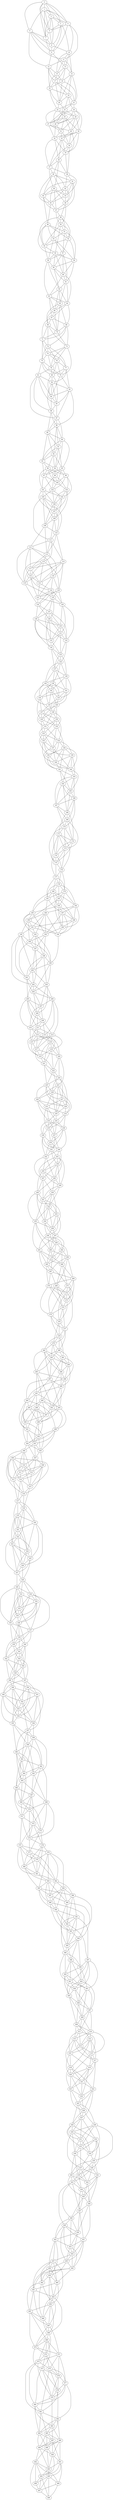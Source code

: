 graph grafoBarabasi_500_7  {
0;
1;
2;
3;
4;
5;
6;
7;
8;
9;
10;
11;
12;
13;
14;
15;
16;
17;
18;
19;
20;
21;
22;
23;
24;
25;
26;
27;
28;
29;
30;
31;
32;
33;
34;
35;
36;
37;
38;
39;
40;
41;
42;
43;
44;
45;
46;
47;
48;
49;
50;
51;
52;
53;
54;
55;
56;
57;
58;
59;
60;
61;
62;
63;
64;
65;
66;
67;
68;
69;
70;
71;
72;
73;
74;
75;
76;
77;
78;
79;
80;
81;
82;
83;
84;
85;
86;
87;
88;
89;
90;
91;
92;
93;
94;
95;
96;
97;
98;
99;
100;
101;
102;
103;
104;
105;
106;
107;
108;
109;
110;
111;
112;
113;
114;
115;
116;
117;
118;
119;
120;
121;
122;
123;
124;
125;
126;
127;
128;
129;
130;
131;
132;
133;
134;
135;
136;
137;
138;
139;
140;
141;
142;
143;
144;
145;
146;
147;
148;
149;
150;
151;
152;
153;
154;
155;
156;
157;
158;
159;
160;
161;
162;
163;
164;
165;
166;
167;
168;
169;
170;
171;
172;
173;
174;
175;
176;
177;
178;
179;
180;
181;
182;
183;
184;
185;
186;
187;
188;
189;
190;
191;
192;
193;
194;
195;
196;
197;
198;
199;
200;
201;
202;
203;
204;
205;
206;
207;
208;
209;
210;
211;
212;
213;
214;
215;
216;
217;
218;
219;
220;
221;
222;
223;
224;
225;
226;
227;
228;
229;
230;
231;
232;
233;
234;
235;
236;
237;
238;
239;
240;
241;
242;
243;
244;
245;
246;
247;
248;
249;
250;
251;
252;
253;
254;
255;
256;
257;
258;
259;
260;
261;
262;
263;
264;
265;
266;
267;
268;
269;
270;
271;
272;
273;
274;
275;
276;
277;
278;
279;
280;
281;
282;
283;
284;
285;
286;
287;
288;
289;
290;
291;
292;
293;
294;
295;
296;
297;
298;
299;
300;
301;
302;
303;
304;
305;
306;
307;
308;
309;
310;
311;
312;
313;
314;
315;
316;
317;
318;
319;
320;
321;
322;
323;
324;
325;
326;
327;
328;
329;
330;
331;
332;
333;
334;
335;
336;
337;
338;
339;
340;
341;
342;
343;
344;
345;
346;
347;
348;
349;
350;
351;
352;
353;
354;
355;
356;
357;
358;
359;
360;
361;
362;
363;
364;
365;
366;
367;
368;
369;
370;
371;
372;
373;
374;
375;
376;
377;
378;
379;
380;
381;
382;
383;
384;
385;
386;
387;
388;
389;
390;
391;
392;
393;
394;
395;
396;
397;
398;
399;
400;
401;
402;
403;
404;
405;
406;
407;
408;
409;
410;
411;
412;
413;
414;
415;
416;
417;
418;
419;
420;
421;
422;
423;
424;
425;
426;
427;
428;
429;
430;
431;
432;
433;
434;
435;
436;
437;
438;
439;
440;
441;
442;
443;
444;
445;
446;
447;
448;
449;
450;
451;
452;
453;
454;
455;
456;
457;
458;
459;
460;
461;
462;
463;
464;
465;
466;
467;
468;
469;
470;
471;
472;
473;
474;
475;
476;
477;
478;
479;
480;
481;
482;
483;
484;
485;
486;
487;
488;
489;
490;
491;
492;
493;
494;
495;
496;
497;
498;
499;
0 -- 1;
0 -- 2;
0 -- 3;
0 -- 4;
0 -- 5;
0 -- 6;
0 -- 7;
1 -- 2;
1 -- 3;
1 -- 4;
1 -- 5;
1 -- 6;
1 -- 7;
2 -- 3;
2 -- 4;
2 -- 5;
2 -- 7;
2 -- 8;
3 -- 5;
3 -- 8;
3 -- 9;
3 -- 10;
4 -- 5;
4 -- 9;
4 -- 10;
4 -- 11;
5 -- 7;
5 -- 8;
6 -- 7;
6 -- 8;
6 -- 9;
6 -- 11;
6 -- 12;
7 -- 8;
7 -- 9;
8 -- 9;
8 -- 10;
9 -- 12;
9 -- 13;
10 -- 11;
10 -- 13;
10 -- 14;
10 -- 15;
11 -- 12;
11 -- 13;
11 -- 14;
11 -- 15;
12 -- 15;
12 -- 16;
12 -- 17;
12 -- 18;
13 -- 14;
13 -- 15;
13 -- 16;
13 -- 17;
14 -- 16;
14 -- 19;
14 -- 20;
14 -- 21;
15 -- 16;
15 -- 17;
15 -- 18;
16 -- 18;
16 -- 20;
16 -- 21;
17 -- 18;
17 -- 19;
17 -- 20;
17 -- 21;
18 -- 19;
18 -- 20;
18 -- 22;
19 -- 20;
19 -- 21;
19 -- 23;
19 -- 24;
20 -- 22;
20 -- 23;
21 -- 22;
21 -- 23;
21 -- 24;
22 -- 25;
22 -- 26;
22 -- 27;
22 -- 28;
23 -- 25;
23 -- 26;
23 -- 27;
23 -- 28;
24 -- 26;
24 -- 27;
24 -- 28;
24 -- 29;
24 -- 30;
25 -- 27;
25 -- 28;
25 -- 29;
25 -- 30;
25 -- 31;
26 -- 28;
26 -- 29;
26 -- 30;
26 -- 31;
27 -- 29;
27 -- 31;
27 -- 32;
28 -- 31;
28 -- 32;
29 -- 33;
29 -- 34;
29 -- 35;
30 -- 32;
30 -- 33;
30 -- 34;
30 -- 35;
31 -- 32;
31 -- 33;
31 -- 34;
32 -- 35;
32 -- 36;
32 -- 37;
33 -- 34;
33 -- 35;
33 -- 36;
33 -- 37;
34 -- 35;
34 -- 37;
34 -- 38;
35 -- 36;
35 -- 38;
36 -- 37;
36 -- 38;
36 -- 39;
36 -- 40;
37 -- 38;
37 -- 39;
37 -- 40;
38 -- 41;
38 -- 42;
38 -- 43;
39 -- 41;
39 -- 42;
39 -- 43;
39 -- 44;
39 -- 45;
40 -- 43;
40 -- 44;
40 -- 45;
40 -- 46;
40 -- 47;
41 -- 42;
41 -- 43;
41 -- 44;
41 -- 46;
41 -- 47;
42 -- 43;
42 -- 44;
42 -- 45;
42 -- 46;
43 -- 45;
43 -- 46;
44 -- 45;
44 -- 47;
44 -- 48;
45 -- 47;
45 -- 48;
46 -- 47;
46 -- 49;
46 -- 50;
47 -- 49;
47 -- 50;
48 -- 51;
48 -- 52;
48 -- 53;
48 -- 54;
48 -- 55;
49 -- 50;
49 -- 51;
49 -- 52;
49 -- 53;
49 -- 54;
50 -- 51;
50 -- 52;
50 -- 54;
50 -- 55;
51 -- 52;
51 -- 53;
51 -- 56;
51 -- 57;
52 -- 54;
52 -- 56;
52 -- 57;
53 -- 54;
53 -- 56;
53 -- 57;
53 -- 58;
54 -- 55;
54 -- 58;
55 -- 56;
55 -- 58;
55 -- 59;
55 -- 60;
56 -- 59;
56 -- 60;
56 -- 61;
57 -- 58;
57 -- 59;
57 -- 60;
57 -- 61;
58 -- 59;
58 -- 62;
58 -- 63;
59 -- 60;
59 -- 61;
59 -- 62;
60 -- 61;
60 -- 63;
60 -- 64;
61 -- 62;
61 -- 64;
61 -- 65;
62 -- 63;
62 -- 64;
62 -- 65;
62 -- 66;
63 -- 64;
63 -- 65;
63 -- 66;
63 -- 67;
64 -- 66;
64 -- 67;
64 -- 68;
65 -- 66;
65 -- 68;
65 -- 69;
65 -- 70;
66 -- 67;
66 -- 69;
66 -- 70;
67 -- 68;
67 -- 69;
67 -- 70;
67 -- 71;
68 -- 70;
68 -- 71;
68 -- 72;
68 -- 73;
69 -- 70;
69 -- 71;
69 -- 72;
69 -- 73;
70 -- 71;
70 -- 73;
71 -- 72;
71 -- 74;
71 -- 75;
72 -- 74;
72 -- 75;
72 -- 76;
72 -- 77;
73 -- 74;
73 -- 76;
73 -- 78;
73 -- 79;
74 -- 75;
74 -- 76;
74 -- 77;
74 -- 78;
75 -- 78;
75 -- 79;
75 -- 80;
75 -- 81;
76 -- 77;
76 -- 78;
76 -- 79;
76 -- 80;
77 -- 79;
77 -- 80;
77 -- 82;
77 -- 83;
78 -- 79;
78 -- 80;
78 -- 81;
79 -- 83;
79 -- 84;
80 -- 82;
80 -- 84;
80 -- 85;
81 -- 82;
81 -- 84;
81 -- 85;
81 -- 86;
81 -- 87;
82 -- 83;
82 -- 84;
82 -- 85;
82 -- 86;
83 -- 84;
83 -- 85;
83 -- 87;
83 -- 88;
84 -- 85;
84 -- 86;
85 -- 86;
85 -- 87;
86 -- 87;
86 -- 88;
86 -- 89;
87 -- 88;
87 -- 89;
87 -- 90;
88 -- 89;
88 -- 90;
88 -- 91;
88 -- 92;
89 -- 90;
89 -- 91;
89 -- 92;
89 -- 93;
90 -- 91;
90 -- 93;
90 -- 94;
90 -- 95;
91 -- 92;
91 -- 93;
91 -- 94;
91 -- 95;
92 -- 93;
92 -- 94;
92 -- 95;
92 -- 96;
93 -- 94;
93 -- 96;
93 -- 97;
94 -- 97;
94 -- 98;
94 -- 99;
95 -- 97;
95 -- 98;
95 -- 99;
95 -- 100;
96 -- 97;
96 -- 98;
96 -- 99;
96 -- 100;
96 -- 101;
97 -- 100;
97 -- 101;
97 -- 102;
98 -- 100;
98 -- 102;
98 -- 103;
98 -- 104;
99 -- 100;
99 -- 101;
99 -- 102;
99 -- 103;
100 -- 102;
100 -- 103;
101 -- 104;
101 -- 105;
101 -- 106;
101 -- 107;
102 -- 104;
102 -- 105;
102 -- 106;
103 -- 104;
103 -- 106;
103 -- 107;
103 -- 108;
104 -- 106;
104 -- 107;
104 -- 108;
105 -- 106;
105 -- 108;
105 -- 109;
105 -- 110;
105 -- 111;
106 -- 107;
106 -- 109;
107 -- 108;
107 -- 109;
107 -- 110;
108 -- 109;
108 -- 110;
108 -- 111;
109 -- 110;
109 -- 112;
109 -- 113;
110 -- 111;
110 -- 113;
110 -- 114;
111 -- 112;
111 -- 113;
111 -- 114;
111 -- 115;
112 -- 113;
112 -- 116;
112 -- 117;
112 -- 118;
112 -- 119;
113 -- 115;
113 -- 116;
113 -- 117;
114 -- 116;
114 -- 117;
114 -- 119;
114 -- 120;
114 -- 121;
115 -- 117;
115 -- 118;
115 -- 119;
115 -- 120;
115 -- 121;
116 -- 120;
116 -- 121;
116 -- 122;
116 -- 123;
117 -- 118;
117 -- 119;
117 -- 121;
118 -- 119;
118 -- 121;
118 -- 122;
118 -- 123;
119 -- 124;
119 -- 125;
120 -- 123;
120 -- 124;
120 -- 125;
120 -- 126;
121 -- 122;
121 -- 123;
122 -- 123;
122 -- 124;
122 -- 125;
122 -- 126;
123 -- 124;
123 -- 126;
124 -- 127;
124 -- 128;
124 -- 129;
125 -- 126;
125 -- 127;
125 -- 128;
125 -- 129;
126 -- 130;
126 -- 131;
126 -- 132;
127 -- 128;
127 -- 129;
127 -- 130;
127 -- 132;
127 -- 133;
128 -- 130;
128 -- 132;
128 -- 133;
128 -- 134;
129 -- 130;
129 -- 131;
129 -- 133;
129 -- 134;
130 -- 131;
130 -- 132;
130 -- 133;
131 -- 132;
131 -- 133;
131 -- 134;
131 -- 135;
132 -- 135;
132 -- 136;
133 -- 134;
133 -- 135;
134 -- 135;
134 -- 136;
134 -- 137;
135 -- 136;
135 -- 137;
135 -- 138;
136 -- 137;
136 -- 138;
136 -- 139;
136 -- 140;
137 -- 138;
137 -- 139;
137 -- 140;
137 -- 141;
138 -- 140;
138 -- 141;
138 -- 142;
138 -- 143;
139 -- 141;
139 -- 142;
139 -- 143;
139 -- 144;
139 -- 145;
140 -- 142;
140 -- 143;
140 -- 144;
140 -- 145;
141 -- 143;
141 -- 144;
141 -- 145;
141 -- 146;
142 -- 143;
142 -- 144;
142 -- 145;
142 -- 146;
143 -- 145;
143 -- 146;
144 -- 147;
144 -- 148;
144 -- 149;
145 -- 147;
145 -- 148;
146 -- 147;
146 -- 148;
146 -- 149;
146 -- 150;
147 -- 149;
147 -- 150;
147 -- 151;
147 -- 152;
148 -- 149;
148 -- 150;
148 -- 151;
148 -- 152;
149 -- 151;
149 -- 152;
149 -- 153;
150 -- 151;
150 -- 152;
150 -- 153;
150 -- 154;
151 -- 153;
151 -- 154;
151 -- 155;
152 -- 155;
152 -- 156;
152 -- 157;
153 -- 154;
153 -- 155;
153 -- 157;
153 -- 158;
154 -- 156;
154 -- 157;
154 -- 158;
154 -- 159;
155 -- 157;
155 -- 158;
155 -- 159;
155 -- 160;
156 -- 158;
156 -- 159;
156 -- 160;
156 -- 161;
156 -- 162;
157 -- 160;
157 -- 161;
157 -- 162;
158 -- 160;
158 -- 161;
158 -- 162;
159 -- 160;
159 -- 162;
159 -- 163;
159 -- 164;
160 -- 161;
160 -- 162;
161 -- 163;
161 -- 164;
161 -- 165;
162 -- 163;
162 -- 165;
163 -- 164;
163 -- 165;
163 -- 166;
163 -- 167;
164 -- 165;
164 -- 166;
164 -- 167;
164 -- 168;
165 -- 166;
165 -- 167;
165 -- 168;
166 -- 167;
166 -- 168;
166 -- 169;
166 -- 170;
167 -- 168;
167 -- 169;
167 -- 170;
168 -- 169;
168 -- 171;
168 -- 172;
169 -- 170;
169 -- 172;
169 -- 173;
169 -- 174;
170 -- 171;
170 -- 172;
170 -- 173;
170 -- 175;
171 -- 172;
171 -- 173;
171 -- 174;
171 -- 175;
171 -- 176;
172 -- 173;
172 -- 174;
172 -- 175;
173 -- 174;
173 -- 175;
173 -- 176;
174 -- 175;
174 -- 176;
174 -- 177;
175 -- 176;
175 -- 177;
176 -- 177;
176 -- 178;
176 -- 179;
177 -- 178;
177 -- 179;
177 -- 180;
177 -- 181;
178 -- 179;
178 -- 180;
178 -- 181;
178 -- 182;
178 -- 183;
179 -- 181;
179 -- 182;
179 -- 183;
179 -- 184;
180 -- 181;
180 -- 182;
180 -- 183;
180 -- 184;
180 -- 185;
181 -- 185;
181 -- 186;
181 -- 187;
182 -- 186;
182 -- 187;
182 -- 188;
182 -- 189;
183 -- 184;
183 -- 188;
183 -- 189;
183 -- 190;
184 -- 185;
184 -- 187;
184 -- 188;
184 -- 189;
185 -- 190;
185 -- 191;
185 -- 192;
185 -- 193;
186 -- 190;
186 -- 191;
186 -- 192;
186 -- 193;
186 -- 194;
187 -- 188;
187 -- 189;
187 -- 192;
187 -- 194;
188 -- 189;
188 -- 191;
188 -- 194;
189 -- 192;
189 -- 194;
190 -- 191;
190 -- 194;
190 -- 195;
190 -- 196;
191 -- 193;
191 -- 194;
191 -- 195;
192 -- 196;
192 -- 197;
192 -- 198;
193 -- 196;
193 -- 197;
193 -- 198;
193 -- 199;
194 -- 199;
195 -- 196;
195 -- 197;
195 -- 200;
195 -- 201;
195 -- 202;
196 -- 197;
196 -- 199;
196 -- 201;
197 -- 198;
197 -- 200;
197 -- 202;
198 -- 199;
198 -- 200;
198 -- 201;
198 -- 203;
199 -- 200;
199 -- 203;
199 -- 204;
200 -- 201;
200 -- 202;
200 -- 203;
201 -- 202;
201 -- 204;
201 -- 205;
202 -- 204;
202 -- 205;
202 -- 206;
203 -- 204;
203 -- 206;
203 -- 207;
203 -- 208;
204 -- 206;
204 -- 207;
204 -- 208;
205 -- 207;
205 -- 208;
205 -- 209;
205 -- 210;
205 -- 211;
206 -- 207;
206 -- 211;
206 -- 212;
206 -- 213;
207 -- 208;
207 -- 209;
207 -- 210;
208 -- 209;
208 -- 210;
208 -- 211;
209 -- 210;
209 -- 211;
209 -- 212;
209 -- 213;
210 -- 213;
210 -- 214;
210 -- 215;
211 -- 212;
211 -- 214;
211 -- 215;
212 -- 215;
212 -- 216;
212 -- 217;
212 -- 218;
213 -- 215;
213 -- 216;
213 -- 217;
213 -- 218;
214 -- 215;
214 -- 216;
214 -- 217;
214 -- 219;
214 -- 220;
215 -- 217;
215 -- 219;
216 -- 218;
216 -- 219;
216 -- 220;
216 -- 221;
217 -- 219;
217 -- 220;
217 -- 221;
218 -- 219;
218 -- 220;
218 -- 221;
218 -- 222;
219 -- 221;
219 -- 222;
220 -- 222;
220 -- 223;
220 -- 224;
221 -- 222;
221 -- 224;
221 -- 225;
222 -- 223;
222 -- 224;
222 -- 225;
223 -- 226;
223 -- 227;
223 -- 228;
223 -- 229;
223 -- 230;
224 -- 225;
224 -- 226;
224 -- 227;
224 -- 229;
225 -- 226;
225 -- 227;
225 -- 228;
225 -- 229;
226 -- 228;
226 -- 230;
226 -- 231;
226 -- 232;
227 -- 229;
227 -- 230;
227 -- 231;
227 -- 232;
228 -- 229;
228 -- 230;
228 -- 231;
228 -- 233;
229 -- 230;
229 -- 232;
230 -- 233;
230 -- 234;
231 -- 232;
231 -- 233;
231 -- 234;
231 -- 235;
232 -- 234;
232 -- 235;
232 -- 236;
233 -- 235;
233 -- 236;
233 -- 237;
233 -- 238;
234 -- 235;
234 -- 236;
234 -- 237;
234 -- 238;
235 -- 237;
235 -- 238;
235 -- 239;
236 -- 237;
236 -- 239;
236 -- 240;
236 -- 241;
237 -- 239;
237 -- 240;
237 -- 241;
238 -- 239;
238 -- 240;
238 -- 241;
238 -- 242;
239 -- 240;
239 -- 241;
239 -- 242;
240 -- 242;
240 -- 243;
240 -- 244;
241 -- 242;
241 -- 243;
241 -- 244;
242 -- 245;
242 -- 246;
242 -- 247;
243 -- 244;
243 -- 245;
243 -- 246;
243 -- 247;
243 -- 248;
244 -- 245;
244 -- 246;
244 -- 247;
244 -- 248;
245 -- 246;
245 -- 247;
245 -- 248;
245 -- 249;
246 -- 248;
246 -- 249;
246 -- 250;
247 -- 249;
247 -- 250;
247 -- 251;
248 -- 250;
248 -- 251;
248 -- 252;
249 -- 251;
249 -- 253;
249 -- 254;
249 -- 255;
250 -- 251;
250 -- 252;
250 -- 253;
250 -- 254;
251 -- 252;
251 -- 255;
251 -- 256;
252 -- 253;
252 -- 254;
252 -- 255;
252 -- 256;
253 -- 254;
253 -- 256;
253 -- 257;
253 -- 258;
254 -- 256;
254 -- 257;
254 -- 258;
255 -- 256;
255 -- 259;
255 -- 260;
255 -- 261;
256 -- 257;
256 -- 258;
257 -- 259;
257 -- 260;
257 -- 261;
257 -- 262;
258 -- 259;
258 -- 260;
258 -- 261;
258 -- 262;
259 -- 260;
259 -- 262;
259 -- 263;
259 -- 264;
260 -- 263;
260 -- 264;
260 -- 265;
261 -- 263;
261 -- 265;
261 -- 266;
261 -- 267;
262 -- 263;
262 -- 264;
262 -- 265;
262 -- 266;
263 -- 265;
263 -- 266;
263 -- 267;
264 -- 266;
264 -- 267;
264 -- 268;
264 -- 269;
265 -- 267;
265 -- 270;
265 -- 271;
266 -- 268;
266 -- 269;
266 -- 271;
267 -- 268;
267 -- 269;
267 -- 270;
268 -- 272;
268 -- 273;
268 -- 274;
268 -- 275;
269 -- 270;
269 -- 271;
269 -- 272;
269 -- 273;
270 -- 272;
270 -- 273;
270 -- 274;
270 -- 275;
271 -- 272;
271 -- 273;
271 -- 274;
271 -- 275;
272 -- 273;
272 -- 276;
272 -- 277;
273 -- 274;
273 -- 276;
274 -- 275;
274 -- 276;
274 -- 277;
275 -- 276;
275 -- 277;
275 -- 278;
276 -- 277;
276 -- 278;
276 -- 279;
277 -- 278;
277 -- 279;
277 -- 280;
278 -- 279;
278 -- 280;
278 -- 281;
278 -- 282;
279 -- 280;
279 -- 281;
279 -- 282;
279 -- 283;
280 -- 281;
280 -- 283;
280 -- 284;
280 -- 285;
281 -- 284;
281 -- 286;
281 -- 287;
281 -- 288;
282 -- 283;
282 -- 284;
282 -- 285;
282 -- 286;
282 -- 287;
283 -- 284;
283 -- 285;
283 -- 286;
283 -- 287;
284 -- 286;
284 -- 288;
284 -- 289;
285 -- 288;
285 -- 290;
285 -- 291;
285 -- 292;
286 -- 288;
286 -- 289;
286 -- 290;
287 -- 289;
287 -- 291;
287 -- 293;
287 -- 294;
288 -- 289;
288 -- 292;
288 -- 294;
289 -- 291;
289 -- 292;
289 -- 293;
290 -- 292;
290 -- 293;
290 -- 295;
290 -- 296;
290 -- 297;
291 -- 293;
291 -- 294;
291 -- 295;
291 -- 296;
292 -- 297;
292 -- 298;
292 -- 299;
293 -- 297;
293 -- 298;
293 -- 299;
294 -- 295;
294 -- 298;
294 -- 300;
294 -- 301;
295 -- 297;
295 -- 299;
295 -- 300;
295 -- 301;
296 -- 297;
296 -- 299;
296 -- 300;
296 -- 301;
296 -- 302;
297 -- 299;
297 -- 300;
298 -- 302;
298 -- 303;
298 -- 304;
298 -- 305;
299 -- 302;
299 -- 303;
300 -- 301;
300 -- 304;
300 -- 305;
301 -- 302;
301 -- 303;
301 -- 304;
302 -- 303;
302 -- 304;
302 -- 305;
303 -- 305;
303 -- 306;
303 -- 307;
304 -- 305;
304 -- 306;
304 -- 307;
305 -- 307;
305 -- 308;
306 -- 309;
306 -- 310;
306 -- 311;
306 -- 312;
306 -- 313;
307 -- 308;
307 -- 310;
307 -- 311;
307 -- 312;
308 -- 311;
308 -- 312;
308 -- 314;
308 -- 315;
308 -- 316;
309 -- 310;
309 -- 311;
309 -- 313;
309 -- 314;
309 -- 315;
309 -- 316;
310 -- 311;
310 -- 312;
310 -- 313;
310 -- 315;
311 -- 313;
311 -- 314;
312 -- 313;
312 -- 314;
312 -- 315;
313 -- 316;
313 -- 317;
314 -- 315;
314 -- 316;
314 -- 317;
315 -- 316;
315 -- 318;
316 -- 317;
316 -- 318;
317 -- 318;
317 -- 319;
317 -- 320;
317 -- 321;
318 -- 319;
318 -- 320;
318 -- 321;
318 -- 322;
319 -- 320;
319 -- 321;
319 -- 322;
319 -- 323;
319 -- 324;
320 -- 321;
320 -- 324;
320 -- 325;
320 -- 326;
321 -- 322;
321 -- 323;
321 -- 324;
322 -- 323;
322 -- 325;
322 -- 326;
322 -- 327;
323 -- 324;
323 -- 325;
323 -- 326;
323 -- 327;
324 -- 325;
324 -- 326;
324 -- 327;
325 -- 326;
325 -- 327;
325 -- 328;
326 -- 327;
326 -- 328;
327 -- 328;
327 -- 329;
328 -- 329;
328 -- 330;
328 -- 331;
328 -- 332;
329 -- 330;
329 -- 331;
329 -- 333;
329 -- 334;
329 -- 335;
330 -- 332;
330 -- 333;
330 -- 334;
330 -- 336;
330 -- 337;
331 -- 332;
331 -- 333;
331 -- 334;
331 -- 335;
331 -- 336;
332 -- 333;
332 -- 334;
332 -- 336;
332 -- 337;
333 -- 334;
333 -- 335;
333 -- 337;
334 -- 335;
334 -- 336;
335 -- 337;
335 -- 338;
335 -- 339;
336 -- 338;
336 -- 339;
336 -- 340;
337 -- 338;
337 -- 339;
337 -- 340;
338 -- 339;
338 -- 340;
338 -- 341;
338 -- 342;
339 -- 341;
339 -- 342;
339 -- 343;
340 -- 341;
340 -- 342;
340 -- 343;
340 -- 344;
341 -- 342;
341 -- 343;
341 -- 344;
341 -- 345;
342 -- 344;
342 -- 345;
342 -- 346;
343 -- 344;
343 -- 345;
343 -- 346;
343 -- 347;
344 -- 345;
344 -- 346;
344 -- 347;
345 -- 346;
345 -- 347;
345 -- 348;
346 -- 348;
346 -- 349;
346 -- 350;
347 -- 349;
347 -- 350;
347 -- 351;
347 -- 352;
348 -- 349;
348 -- 351;
348 -- 352;
348 -- 353;
348 -- 354;
349 -- 352;
349 -- 353;
349 -- 354;
349 -- 355;
350 -- 351;
350 -- 353;
350 -- 354;
350 -- 355;
350 -- 356;
351 -- 352;
351 -- 354;
351 -- 356;
351 -- 357;
352 -- 353;
352 -- 356;
352 -- 357;
353 -- 354;
353 -- 355;
353 -- 356;
354 -- 355;
354 -- 356;
355 -- 358;
355 -- 359;
355 -- 360;
356 -- 357;
356 -- 358;
357 -- 358;
357 -- 359;
357 -- 360;
357 -- 361;
358 -- 359;
358 -- 362;
358 -- 363;
358 -- 364;
359 -- 360;
359 -- 361;
359 -- 362;
359 -- 363;
360 -- 361;
360 -- 363;
360 -- 364;
360 -- 365;
361 -- 362;
361 -- 364;
361 -- 365;
361 -- 366;
362 -- 363;
362 -- 364;
362 -- 367;
362 -- 368;
363 -- 365;
363 -- 367;
363 -- 368;
364 -- 365;
364 -- 366;
364 -- 369;
365 -- 366;
365 -- 368;
365 -- 369;
366 -- 367;
366 -- 369;
366 -- 370;
366 -- 371;
367 -- 369;
367 -- 370;
367 -- 371;
367 -- 372;
368 -- 370;
368 -- 372;
368 -- 373;
368 -- 374;
369 -- 370;
369 -- 371;
369 -- 373;
370 -- 371;
370 -- 373;
370 -- 374;
371 -- 372;
371 -- 374;
371 -- 375;
372 -- 373;
372 -- 374;
372 -- 375;
372 -- 376;
373 -- 374;
373 -- 376;
373 -- 377;
374 -- 376;
374 -- 377;
375 -- 377;
375 -- 378;
375 -- 379;
375 -- 380;
375 -- 381;
376 -- 378;
376 -- 379;
376 -- 380;
376 -- 381;
377 -- 379;
377 -- 380;
377 -- 381;
377 -- 382;
378 -- 379;
378 -- 382;
378 -- 383;
378 -- 384;
378 -- 385;
379 -- 380;
379 -- 381;
379 -- 382;
380 -- 381;
380 -- 383;
380 -- 385;
381 -- 382;
381 -- 383;
382 -- 384;
382 -- 386;
382 -- 387;
383 -- 385;
383 -- 387;
383 -- 388;
383 -- 389;
384 -- 386;
384 -- 387;
384 -- 388;
384 -- 389;
384 -- 390;
385 -- 386;
385 -- 387;
385 -- 388;
385 -- 390;
386 -- 389;
386 -- 391;
386 -- 392;
386 -- 393;
387 -- 388;
387 -- 389;
387 -- 390;
388 -- 390;
388 -- 393;
388 -- 394;
389 -- 392;
389 -- 394;
389 -- 395;
390 -- 391;
390 -- 392;
390 -- 393;
391 -- 392;
391 -- 393;
391 -- 395;
391 -- 396;
391 -- 397;
392 -- 393;
392 -- 395;
392 -- 397;
393 -- 394;
393 -- 395;
394 -- 395;
394 -- 396;
394 -- 398;
394 -- 399;
395 -- 396;
395 -- 398;
396 -- 398;
396 -- 399;
396 -- 400;
396 -- 401;
397 -- 399;
397 -- 401;
397 -- 402;
397 -- 403;
397 -- 404;
398 -- 399;
398 -- 400;
398 -- 401;
398 -- 402;
399 -- 400;
399 -- 402;
399 -- 403;
400 -- 401;
400 -- 403;
400 -- 404;
400 -- 405;
401 -- 403;
401 -- 404;
401 -- 405;
402 -- 404;
402 -- 405;
402 -- 406;
402 -- 407;
403 -- 406;
403 -- 407;
403 -- 408;
404 -- 405;
404 -- 406;
404 -- 407;
405 -- 406;
405 -- 408;
405 -- 409;
406 -- 407;
406 -- 408;
406 -- 409;
407 -- 408;
407 -- 410;
407 -- 411;
408 -- 409;
408 -- 410;
408 -- 411;
409 -- 410;
409 -- 411;
409 -- 412;
409 -- 413;
410 -- 412;
410 -- 413;
410 -- 414;
410 -- 415;
411 -- 413;
411 -- 414;
411 -- 415;
411 -- 416;
412 -- 414;
412 -- 415;
412 -- 416;
412 -- 417;
412 -- 418;
413 -- 414;
413 -- 416;
413 -- 417;
413 -- 418;
414 -- 415;
414 -- 416;
414 -- 417;
415 -- 417;
415 -- 419;
415 -- 420;
416 -- 418;
416 -- 419;
416 -- 420;
417 -- 419;
417 -- 421;
417 -- 422;
418 -- 420;
418 -- 421;
418 -- 422;
418 -- 423;
419 -- 420;
419 -- 421;
419 -- 423;
419 -- 424;
420 -- 421;
420 -- 423;
420 -- 424;
421 -- 422;
421 -- 423;
421 -- 424;
422 -- 424;
422 -- 425;
422 -- 426;
422 -- 427;
423 -- 424;
423 -- 425;
423 -- 426;
424 -- 425;
424 -- 426;
425 -- 426;
425 -- 427;
425 -- 428;
425 -- 429;
426 -- 427;
426 -- 428;
426 -- 429;
427 -- 428;
427 -- 430;
427 -- 431;
427 -- 432;
428 -- 430;
428 -- 431;
428 -- 432;
428 -- 433;
429 -- 430;
429 -- 431;
429 -- 433;
429 -- 434;
429 -- 435;
430 -- 431;
430 -- 434;
430 -- 436;
430 -- 437;
431 -- 433;
431 -- 434;
431 -- 436;
432 -- 433;
432 -- 434;
432 -- 435;
432 -- 436;
432 -- 438;
433 -- 434;
433 -- 436;
433 -- 437;
434 -- 435;
434 -- 437;
435 -- 438;
435 -- 439;
435 -- 440;
435 -- 441;
436 -- 438;
436 -- 439;
436 -- 440;
437 -- 439;
437 -- 440;
437 -- 441;
437 -- 442;
438 -- 439;
438 -- 441;
438 -- 442;
438 -- 443;
439 -- 442;
439 -- 443;
439 -- 444;
440 -- 442;
440 -- 443;
440 -- 444;
440 -- 445;
441 -- 442;
441 -- 444;
441 -- 445;
441 -- 446;
442 -- 445;
442 -- 446;
443 -- 444;
443 -- 447;
443 -- 448;
443 -- 449;
444 -- 445;
444 -- 446;
444 -- 447;
445 -- 446;
445 -- 447;
445 -- 448;
446 -- 447;
446 -- 450;
446 -- 451;
447 -- 448;
447 -- 450;
447 -- 451;
448 -- 449;
448 -- 450;
448 -- 452;
448 -- 453;
449 -- 450;
449 -- 451;
449 -- 452;
449 -- 454;
449 -- 455;
450 -- 452;
450 -- 453;
450 -- 454;
451 -- 453;
451 -- 454;
451 -- 455;
451 -- 456;
452 -- 453;
452 -- 457;
452 -- 458;
452 -- 459;
453 -- 454;
453 -- 455;
453 -- 456;
454 -- 455;
454 -- 456;
454 -- 457;
455 -- 456;
455 -- 458;
455 -- 459;
456 -- 460;
456 -- 461;
456 -- 462;
457 -- 458;
457 -- 460;
457 -- 461;
457 -- 462;
457 -- 463;
458 -- 459;
458 -- 460;
458 -- 461;
458 -- 462;
459 -- 460;
459 -- 462;
459 -- 463;
459 -- 464;
460 -- 461;
460 -- 463;
460 -- 464;
461 -- 463;
461 -- 465;
461 -- 466;
462 -- 465;
462 -- 466;
462 -- 467;
463 -- 464;
463 -- 466;
463 -- 468;
464 -- 465;
464 -- 466;
464 -- 467;
464 -- 468;
465 -- 466;
465 -- 467;
465 -- 469;
465 -- 470;
466 -- 467;
466 -- 468;
467 -- 468;
467 -- 470;
467 -- 471;
468 -- 469;
468 -- 470;
468 -- 472;
469 -- 470;
469 -- 471;
469 -- 472;
469 -- 473;
469 -- 474;
470 -- 471;
470 -- 472;
470 -- 473;
471 -- 474;
471 -- 475;
471 -- 476;
471 -- 477;
472 -- 473;
472 -- 474;
472 -- 475;
472 -- 476;
473 -- 476;
473 -- 478;
473 -- 479;
473 -- 480;
474 -- 475;
474 -- 479;
474 -- 480;
474 -- 481;
475 -- 476;
475 -- 477;
475 -- 478;
475 -- 481;
476 -- 477;
476 -- 478;
476 -- 479;
477 -- 478;
477 -- 479;
477 -- 480;
477 -- 482;
478 -- 479;
478 -- 481;
478 -- 482;
479 -- 480;
479 -- 483;
480 -- 481;
480 -- 483;
480 -- 484;
481 -- 482;
481 -- 484;
481 -- 485;
482 -- 483;
482 -- 484;
482 -- 485;
482 -- 486;
483 -- 484;
483 -- 485;
483 -- 486;
483 -- 487;
484 -- 487;
484 -- 488;
484 -- 489;
485 -- 486;
485 -- 487;
485 -- 488;
485 -- 489;
486 -- 488;
486 -- 489;
486 -- 490;
486 -- 491;
487 -- 488;
487 -- 489;
487 -- 490;
487 -- 491;
488 -- 490;
488 -- 492;
488 -- 493;
489 -- 490;
489 -- 492;
489 -- 493;
490 -- 491;
490 -- 493;
490 -- 494;
491 -- 493;
491 -- 494;
491 -- 495;
491 -- 496;
492 -- 493;
492 -- 494;
492 -- 496;
492 -- 497;
492 -- 498;
493 -- 494;
493 -- 495;
494 -- 497;
494 -- 498;
494 -- 499;
495 -- 496;
495 -- 497;
495 -- 498;
495 -- 499;
496 -- 497;
496 -- 499;
497 -- 499;
498 -- 497;
}